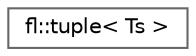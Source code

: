 digraph "Graphical Class Hierarchy"
{
 // INTERACTIVE_SVG=YES
 // LATEX_PDF_SIZE
  bgcolor="transparent";
  edge [fontname=Helvetica,fontsize=10,labelfontname=Helvetica,labelfontsize=10];
  node [fontname=Helvetica,fontsize=10,shape=box,height=0.2,width=0.4];
  rankdir="LR";
  Node0 [id="Node000000",label="fl::tuple\< Ts \>",height=0.2,width=0.4,color="grey40", fillcolor="white", style="filled",URL="$d4/d36/namespacefl.html#d1/d70/structfl_1_1tuple",tooltip=" "];
}
